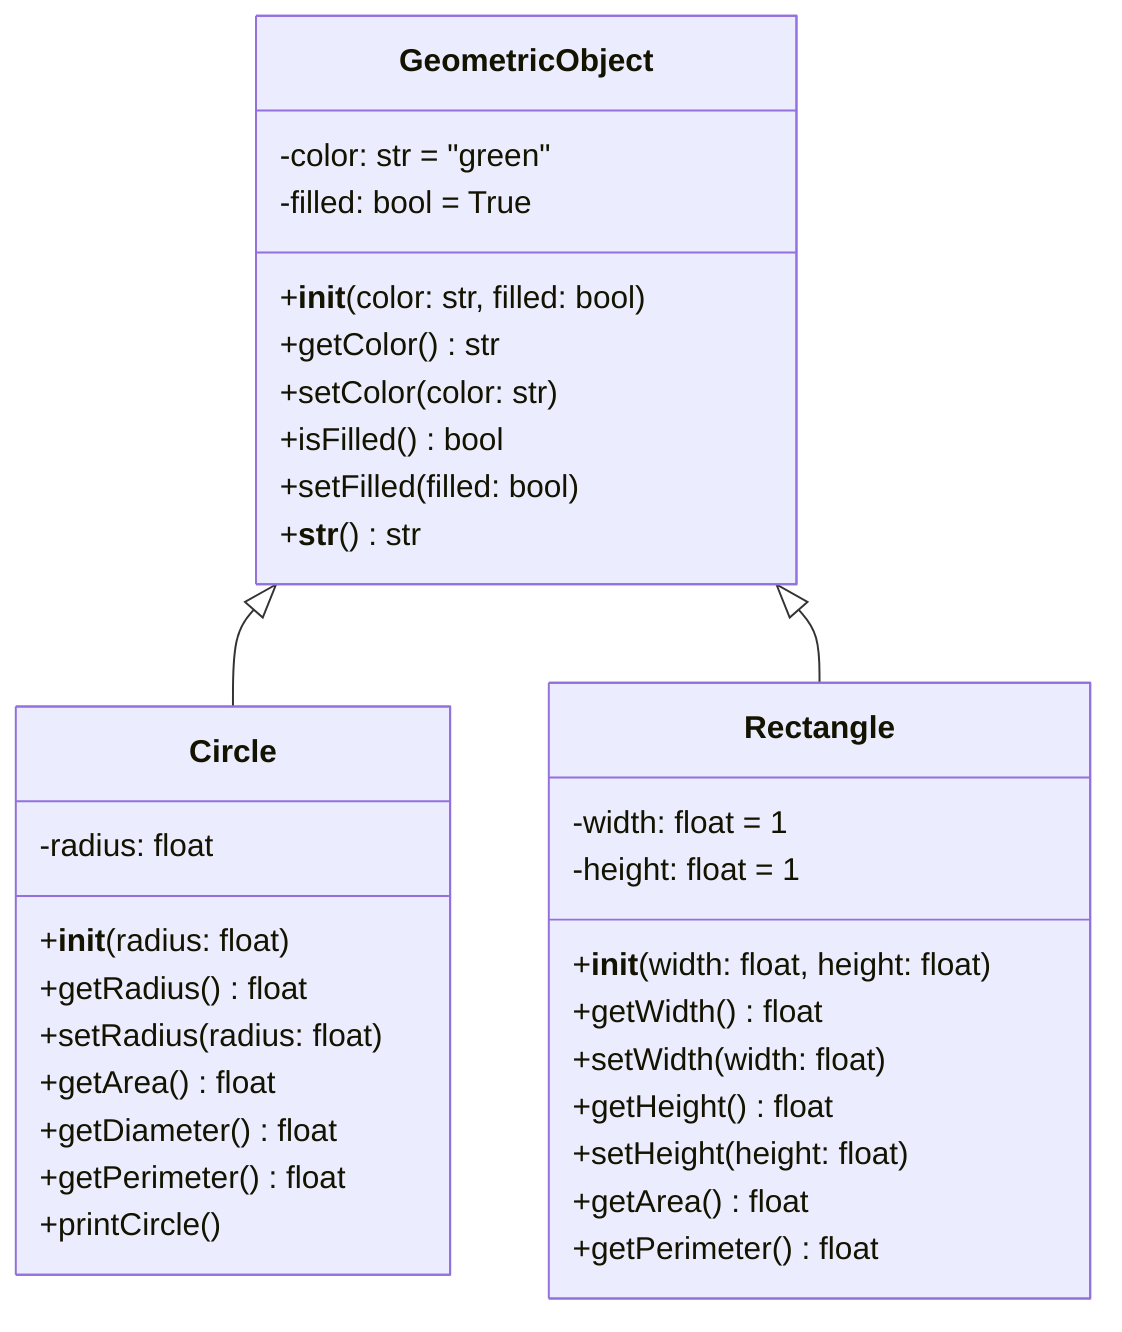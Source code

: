 classDiagram
    GeometricObject <|-- Circle
    GeometricObject <|-- Rectangle

    class GeometricObject {
        -color: str = "green"
        -filled: bool = True
        +__init__(color: str, filled: bool)
        +getColor() str
        +setColor(color: str)
        +isFilled() bool
        +setFilled(filled: bool)
        +__str__() str
    }

    class Circle {
        -radius: float
        +__init__(radius: float)
        +getRadius() float
        +setRadius(radius: float)
        +getArea() float
        +getDiameter() float
        +getPerimeter() float
        +printCircle()
    }

    class Rectangle {
        -width: float = 1
        -height: float = 1
        +__init__(width: float, height: float)
        +getWidth() float
        +setWidth(width: float)
        +getHeight() float
        +setHeight(height: float)
        +getArea() float
        +getPerimeter() float
    }
